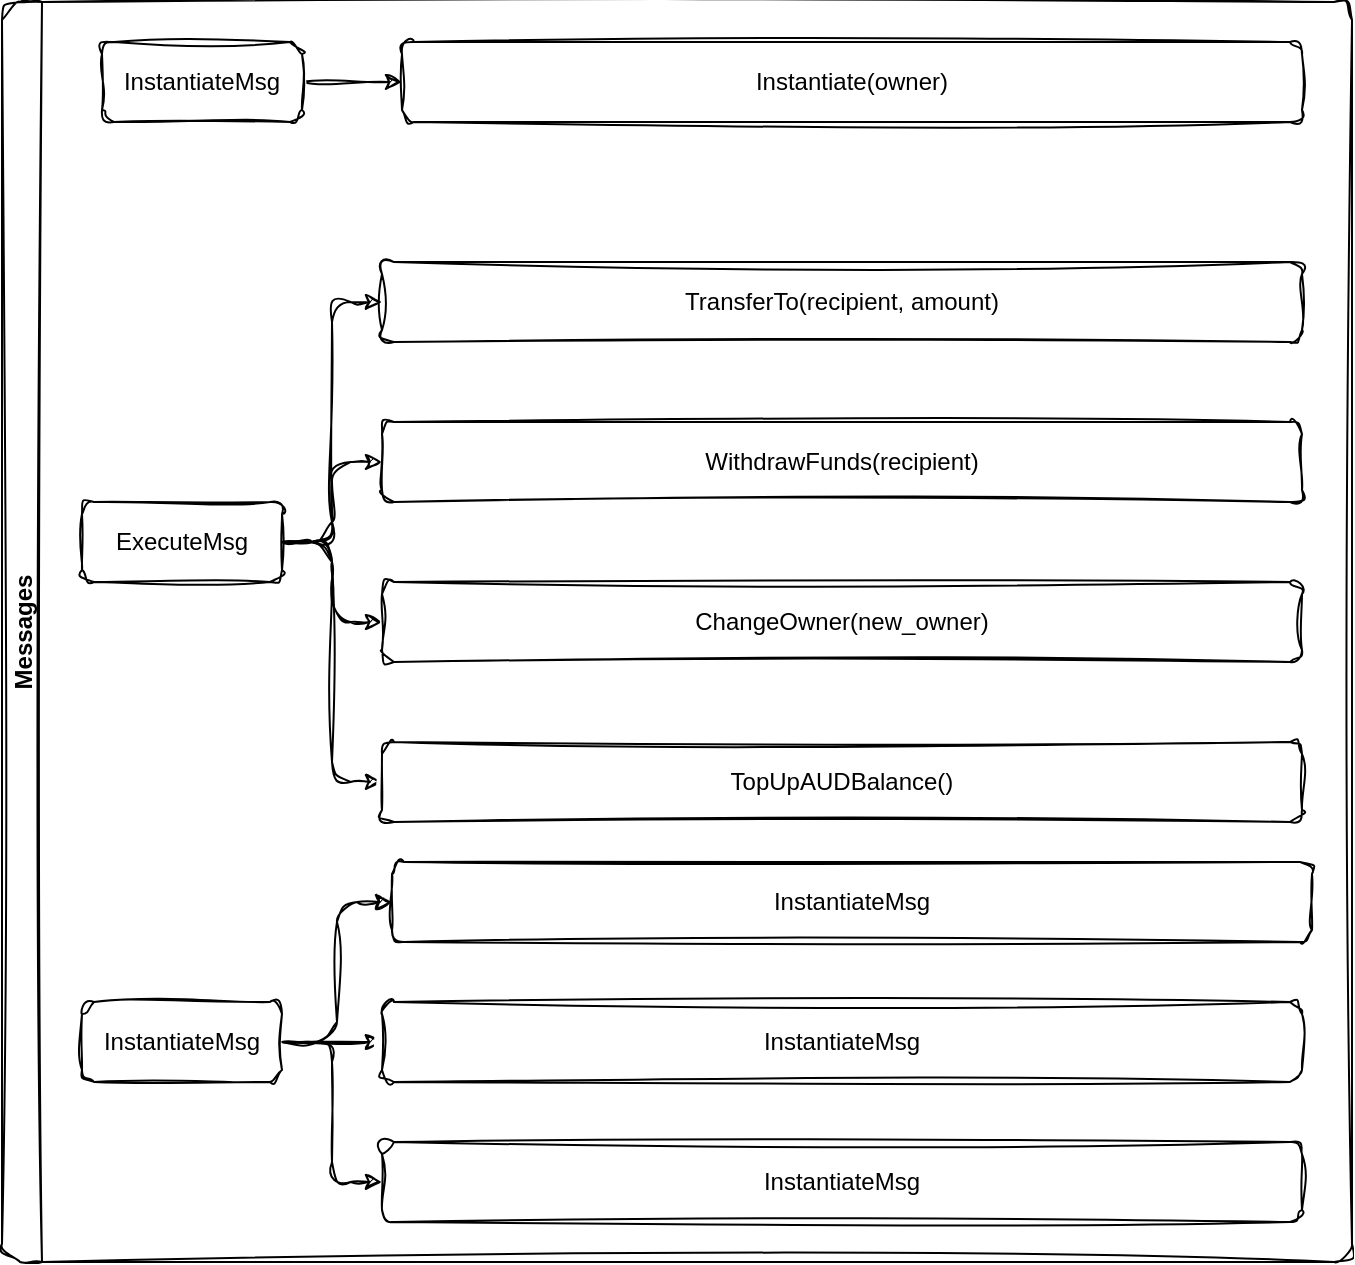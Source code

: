 <mxfile version="20.8.1" type="github">
  <diagram id="-PLAwSELrcprytG-xbz3" name="Page-1">
    <mxGraphModel dx="1434" dy="793" grid="1" gridSize="10" guides="1" tooltips="1" connect="1" arrows="1" fold="1" page="1" pageScale="1" pageWidth="1100" pageHeight="850" math="0" shadow="0">
      <root>
        <mxCell id="0" />
        <mxCell id="1" parent="0" />
        <mxCell id="ltxL3GtnsDtMgz9R6iSV-16" style="edgeStyle=orthogonalEdgeStyle;rounded=1;orthogonalLoop=1;jettySize=auto;html=1;entryX=0;entryY=0.5;entryDx=0;entryDy=0;sketch=1;curveFitting=1;jiggle=2;" parent="1" source="ltxL3GtnsDtMgz9R6iSV-15" edge="1">
          <mxGeometry relative="1" as="geometry">
            <mxPoint x="310" y="139" as="targetPoint" />
          </mxGeometry>
        </mxCell>
        <mxCell id="3sxduq23NIOGUPckYZz3-17" style="edgeStyle=orthogonalEdgeStyle;rounded=1;orthogonalLoop=1;jettySize=auto;html=1;entryX=1;entryY=0.5;entryDx=0;entryDy=0;sketch=1;curveFitting=1;jiggle=2;" parent="1" source="3sxduq23NIOGUPckYZz3-8" edge="1">
          <mxGeometry relative="1" as="geometry">
            <mxPoint x="660" y="79" as="targetPoint" />
          </mxGeometry>
        </mxCell>
        <mxCell id="3sxduq23NIOGUPckYZz3-13" style="edgeStyle=orthogonalEdgeStyle;rounded=1;orthogonalLoop=1;jettySize=auto;html=1;sketch=1;curveFitting=1;jiggle=2;" parent="1" source="3sxduq23NIOGUPckYZz3-12" edge="1">
          <mxGeometry relative="1" as="geometry">
            <mxPoint x="470" y="139" as="targetPoint" />
          </mxGeometry>
        </mxCell>
        <mxCell id="pe-BNRBVFrE0Nd3to5kq-4" value="Messages" style="swimlane;startSize=20;horizontal=0;childLayout=treeLayout;horizontalTree=1;resizable=0;containerType=tree;fontSize=12;rounded=1;sketch=1;curveFitting=1;jiggle=2;" vertex="1" parent="1">
          <mxGeometry x="70" y="60" width="675" height="630" as="geometry" />
        </mxCell>
        <mxCell id="pe-BNRBVFrE0Nd3to5kq-35" style="edgeStyle=orthogonalEdgeStyle;rounded=1;sketch=1;hachureGap=4;jiggle=2;curveFitting=1;orthogonalLoop=1;jettySize=auto;html=1;entryX=0;entryY=0.5;entryDx=0;entryDy=0;fontFamily=Architects Daughter;fontSource=https%3A%2F%2Ffonts.googleapis.com%2Fcss%3Ffamily%3DArchitects%2BDaughter;fontSize=16;" edge="1" parent="pe-BNRBVFrE0Nd3to5kq-4" source="pe-BNRBVFrE0Nd3to5kq-5" target="pe-BNRBVFrE0Nd3to5kq-8">
          <mxGeometry relative="1" as="geometry" />
        </mxCell>
        <mxCell id="pe-BNRBVFrE0Nd3to5kq-5" value="InstantiateMsg" style="whiteSpace=wrap;html=1;rounded=1;sketch=1;curveFitting=1;jiggle=2;" vertex="1" parent="pe-BNRBVFrE0Nd3to5kq-4">
          <mxGeometry x="50" y="20" width="100" height="40" as="geometry" />
        </mxCell>
        <mxCell id="pe-BNRBVFrE0Nd3to5kq-8" value="Instantiate(owner)" style="whiteSpace=wrap;html=1;rounded=1;sketch=1;curveFitting=1;jiggle=2;" vertex="1" parent="pe-BNRBVFrE0Nd3to5kq-4">
          <mxGeometry x="200" y="20" width="450" height="40" as="geometry" />
        </mxCell>
        <mxCell id="pe-BNRBVFrE0Nd3to5kq-31" style="edgeStyle=orthogonalEdgeStyle;rounded=1;sketch=1;hachureGap=4;jiggle=2;curveFitting=1;orthogonalLoop=1;jettySize=auto;html=1;entryX=0;entryY=0.5;entryDx=0;entryDy=0;fontFamily=Architects Daughter;fontSource=https%3A%2F%2Ffonts.googleapis.com%2Fcss%3Ffamily%3DArchitects%2BDaughter;fontSize=16;" edge="1" parent="pe-BNRBVFrE0Nd3to5kq-4" source="pe-BNRBVFrE0Nd3to5kq-17" target="pe-BNRBVFrE0Nd3to5kq-25">
          <mxGeometry relative="1" as="geometry" />
        </mxCell>
        <mxCell id="pe-BNRBVFrE0Nd3to5kq-32" style="edgeStyle=orthogonalEdgeStyle;rounded=1;sketch=1;hachureGap=4;jiggle=2;curveFitting=1;orthogonalLoop=1;jettySize=auto;html=1;entryX=0;entryY=0.5;entryDx=0;entryDy=0;fontFamily=Architects Daughter;fontSource=https%3A%2F%2Ffonts.googleapis.com%2Fcss%3Ffamily%3DArchitects%2BDaughter;fontSize=16;" edge="1" parent="pe-BNRBVFrE0Nd3to5kq-4" source="pe-BNRBVFrE0Nd3to5kq-17" target="pe-BNRBVFrE0Nd3to5kq-26">
          <mxGeometry relative="1" as="geometry" />
        </mxCell>
        <mxCell id="pe-BNRBVFrE0Nd3to5kq-33" style="edgeStyle=orthogonalEdgeStyle;rounded=1;sketch=1;hachureGap=4;jiggle=2;curveFitting=1;orthogonalLoop=1;jettySize=auto;html=1;entryX=0;entryY=0.5;entryDx=0;entryDy=0;fontFamily=Architects Daughter;fontSource=https%3A%2F%2Ffonts.googleapis.com%2Fcss%3Ffamily%3DArchitects%2BDaughter;fontSize=16;" edge="1" parent="pe-BNRBVFrE0Nd3to5kq-4" source="pe-BNRBVFrE0Nd3to5kq-17" target="pe-BNRBVFrE0Nd3to5kq-24">
          <mxGeometry relative="1" as="geometry" />
        </mxCell>
        <mxCell id="pe-BNRBVFrE0Nd3to5kq-34" style="edgeStyle=orthogonalEdgeStyle;rounded=1;sketch=1;hachureGap=4;jiggle=2;curveFitting=1;orthogonalLoop=1;jettySize=auto;html=1;entryX=0;entryY=0.5;entryDx=0;entryDy=0;fontFamily=Architects Daughter;fontSource=https%3A%2F%2Ffonts.googleapis.com%2Fcss%3Ffamily%3DArchitects%2BDaughter;fontSize=16;" edge="1" parent="pe-BNRBVFrE0Nd3to5kq-4" source="pe-BNRBVFrE0Nd3to5kq-17" target="pe-BNRBVFrE0Nd3to5kq-27">
          <mxGeometry relative="1" as="geometry" />
        </mxCell>
        <mxCell id="pe-BNRBVFrE0Nd3to5kq-17" value="ExecuteMsg" style="whiteSpace=wrap;html=1;rounded=1;sketch=1;curveFitting=1;jiggle=2;" vertex="1" parent="pe-BNRBVFrE0Nd3to5kq-4">
          <mxGeometry x="40" y="250" width="100" height="40" as="geometry" />
        </mxCell>
        <mxCell id="pe-BNRBVFrE0Nd3to5kq-25" value="TransferTo(recipient, amount)" style="whiteSpace=wrap;html=1;rounded=1;sketch=1;curveFitting=1;jiggle=2;" vertex="1" parent="pe-BNRBVFrE0Nd3to5kq-4">
          <mxGeometry x="190" y="130" width="460" height="40" as="geometry" />
        </mxCell>
        <mxCell id="pe-BNRBVFrE0Nd3to5kq-24" value="ChangeOwner(new_owner)" style="whiteSpace=wrap;html=1;rounded=1;sketch=1;curveFitting=1;jiggle=2;" vertex="1" parent="pe-BNRBVFrE0Nd3to5kq-4">
          <mxGeometry x="190" y="290" width="460" height="40" as="geometry" />
        </mxCell>
        <mxCell id="pe-BNRBVFrE0Nd3to5kq-26" value="WithdrawFunds(recipient)" style="whiteSpace=wrap;html=1;rounded=1;sketch=1;curveFitting=1;jiggle=2;" vertex="1" parent="pe-BNRBVFrE0Nd3to5kq-4">
          <mxGeometry x="190" y="210" width="460" height="40" as="geometry" />
        </mxCell>
        <mxCell id="pe-BNRBVFrE0Nd3to5kq-27" value="TopUpAUDBalance()" style="whiteSpace=wrap;html=1;rounded=1;sketch=1;curveFitting=1;jiggle=2;" vertex="1" parent="pe-BNRBVFrE0Nd3to5kq-4">
          <mxGeometry x="190" y="370" width="460" height="40" as="geometry" />
        </mxCell>
        <mxCell id="pe-BNRBVFrE0Nd3to5kq-85" style="edgeStyle=orthogonalEdgeStyle;rounded=1;sketch=1;hachureGap=4;jiggle=2;curveFitting=1;orthogonalLoop=1;jettySize=auto;html=1;entryX=0;entryY=0.5;entryDx=0;entryDy=0;fontFamily=Architects Daughter;fontSource=https%3A%2F%2Ffonts.googleapis.com%2Fcss%3Ffamily%3DArchitects%2BDaughter;fontSize=16;" edge="1" parent="pe-BNRBVFrE0Nd3to5kq-4" source="pe-BNRBVFrE0Nd3to5kq-74" target="pe-BNRBVFrE0Nd3to5kq-84">
          <mxGeometry relative="1" as="geometry" />
        </mxCell>
        <mxCell id="pe-BNRBVFrE0Nd3to5kq-86" style="edgeStyle=orthogonalEdgeStyle;rounded=1;sketch=1;hachureGap=4;jiggle=2;curveFitting=1;orthogonalLoop=1;jettySize=auto;html=1;entryX=0;entryY=0.5;entryDx=0;entryDy=0;fontFamily=Architects Daughter;fontSource=https%3A%2F%2Ffonts.googleapis.com%2Fcss%3Ffamily%3DArchitects%2BDaughter;fontSize=16;" edge="1" parent="pe-BNRBVFrE0Nd3to5kq-4" source="pe-BNRBVFrE0Nd3to5kq-74" target="pe-BNRBVFrE0Nd3to5kq-83">
          <mxGeometry relative="1" as="geometry" />
        </mxCell>
        <mxCell id="pe-BNRBVFrE0Nd3to5kq-87" style="edgeStyle=orthogonalEdgeStyle;rounded=1;sketch=1;hachureGap=4;jiggle=2;curveFitting=1;orthogonalLoop=1;jettySize=auto;html=1;entryX=0;entryY=0.5;entryDx=0;entryDy=0;fontFamily=Architects Daughter;fontSource=https%3A%2F%2Ffonts.googleapis.com%2Fcss%3Ffamily%3DArchitects%2BDaughter;fontSize=16;" edge="1" parent="pe-BNRBVFrE0Nd3to5kq-4" source="pe-BNRBVFrE0Nd3to5kq-74" target="pe-BNRBVFrE0Nd3to5kq-82">
          <mxGeometry relative="1" as="geometry" />
        </mxCell>
        <mxCell id="pe-BNRBVFrE0Nd3to5kq-74" value="InstantiateMsg" style="whiteSpace=wrap;html=1;rounded=1;sketch=1;curveFitting=1;jiggle=2;shadow=0;absoluteArcSize=0;noLabel=0;portConstraintRotation=0;snapToPoint=0;fixDash=0;part=0;metaEdit=0;backgroundOutline=0;movableLabel=0;autosize=1;" vertex="1" parent="pe-BNRBVFrE0Nd3to5kq-4">
          <mxGeometry x="40" y="500" width="100" height="40" as="geometry" />
        </mxCell>
        <mxCell id="pe-BNRBVFrE0Nd3to5kq-82" value="InstantiateMsg" style="whiteSpace=wrap;html=1;rounded=1;sketch=1;curveFitting=1;jiggle=2;shadow=0;absoluteArcSize=0;noLabel=0;portConstraintRotation=0;snapToPoint=0;fixDash=0;part=0;metaEdit=0;backgroundOutline=0;movableLabel=0;autosize=1;" vertex="1" parent="pe-BNRBVFrE0Nd3to5kq-4">
          <mxGeometry x="190" y="570" width="460" height="40" as="geometry" />
        </mxCell>
        <mxCell id="pe-BNRBVFrE0Nd3to5kq-83" value="InstantiateMsg" style="whiteSpace=wrap;html=1;rounded=1;sketch=1;curveFitting=1;jiggle=2;shadow=0;absoluteArcSize=0;noLabel=0;portConstraintRotation=0;snapToPoint=0;fixDash=0;part=0;metaEdit=0;backgroundOutline=0;movableLabel=0;autosize=1;" vertex="1" parent="pe-BNRBVFrE0Nd3to5kq-4">
          <mxGeometry x="190" y="500" width="460" height="40" as="geometry" />
        </mxCell>
        <mxCell id="pe-BNRBVFrE0Nd3to5kq-84" value="InstantiateMsg" style="whiteSpace=wrap;html=1;rounded=1;sketch=1;curveFitting=1;jiggle=2;shadow=0;absoluteArcSize=0;noLabel=0;portConstraintRotation=0;snapToPoint=0;fixDash=0;part=0;metaEdit=0;backgroundOutline=0;movableLabel=0;autosize=1;" vertex="1" parent="pe-BNRBVFrE0Nd3to5kq-4">
          <mxGeometry x="195" y="430" width="460" height="40" as="geometry" />
        </mxCell>
      </root>
    </mxGraphModel>
  </diagram>
</mxfile>
